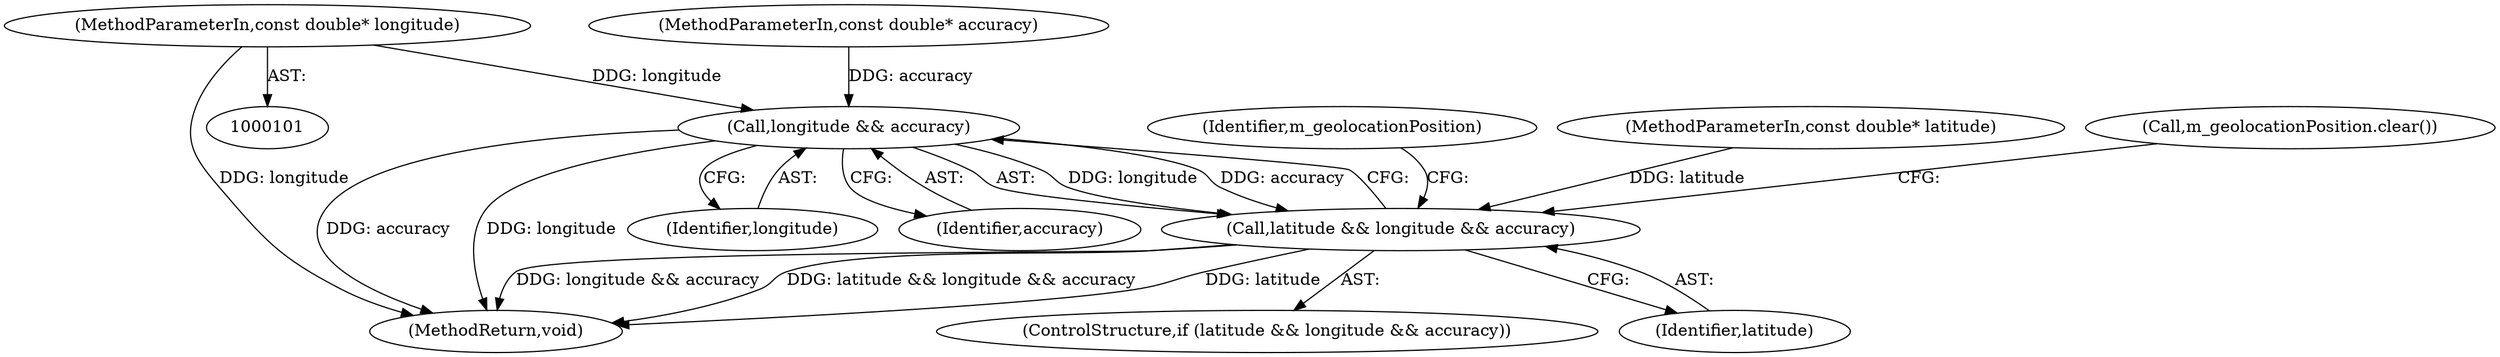 digraph "0_Chrome_d4cd2b2c0953ad7e9fa988c234eb9361be80fe81_12@pointer" {
"1000104" [label="(MethodParameterIn,const double* longitude)"];
"1000142" [label="(Call,longitude && accuracy)"];
"1000140" [label="(Call,latitude && longitude && accuracy)"];
"1000146" [label="(Identifier,m_geolocationPosition)"];
"1000139" [label="(ControlStructure,if (latitude && longitude && accuracy))"];
"1000104" [label="(MethodParameterIn,const double* longitude)"];
"1000141" [label="(Identifier,latitude)"];
"1000159" [label="(MethodReturn,void)"];
"1000140" [label="(Call,latitude && longitude && accuracy)"];
"1000105" [label="(MethodParameterIn,const double* accuracy)"];
"1000103" [label="(MethodParameterIn,const double* latitude)"];
"1000142" [label="(Call,longitude && accuracy)"];
"1000156" [label="(Call,m_geolocationPosition.clear())"];
"1000143" [label="(Identifier,longitude)"];
"1000144" [label="(Identifier,accuracy)"];
"1000104" -> "1000101"  [label="AST: "];
"1000104" -> "1000159"  [label="DDG: longitude"];
"1000104" -> "1000142"  [label="DDG: longitude"];
"1000142" -> "1000140"  [label="AST: "];
"1000142" -> "1000143"  [label="CFG: "];
"1000142" -> "1000144"  [label="CFG: "];
"1000143" -> "1000142"  [label="AST: "];
"1000144" -> "1000142"  [label="AST: "];
"1000140" -> "1000142"  [label="CFG: "];
"1000142" -> "1000159"  [label="DDG: accuracy"];
"1000142" -> "1000159"  [label="DDG: longitude"];
"1000142" -> "1000140"  [label="DDG: longitude"];
"1000142" -> "1000140"  [label="DDG: accuracy"];
"1000105" -> "1000142"  [label="DDG: accuracy"];
"1000140" -> "1000139"  [label="AST: "];
"1000140" -> "1000141"  [label="CFG: "];
"1000141" -> "1000140"  [label="AST: "];
"1000146" -> "1000140"  [label="CFG: "];
"1000156" -> "1000140"  [label="CFG: "];
"1000140" -> "1000159"  [label="DDG: longitude && accuracy"];
"1000140" -> "1000159"  [label="DDG: latitude && longitude && accuracy"];
"1000140" -> "1000159"  [label="DDG: latitude"];
"1000103" -> "1000140"  [label="DDG: latitude"];
}
